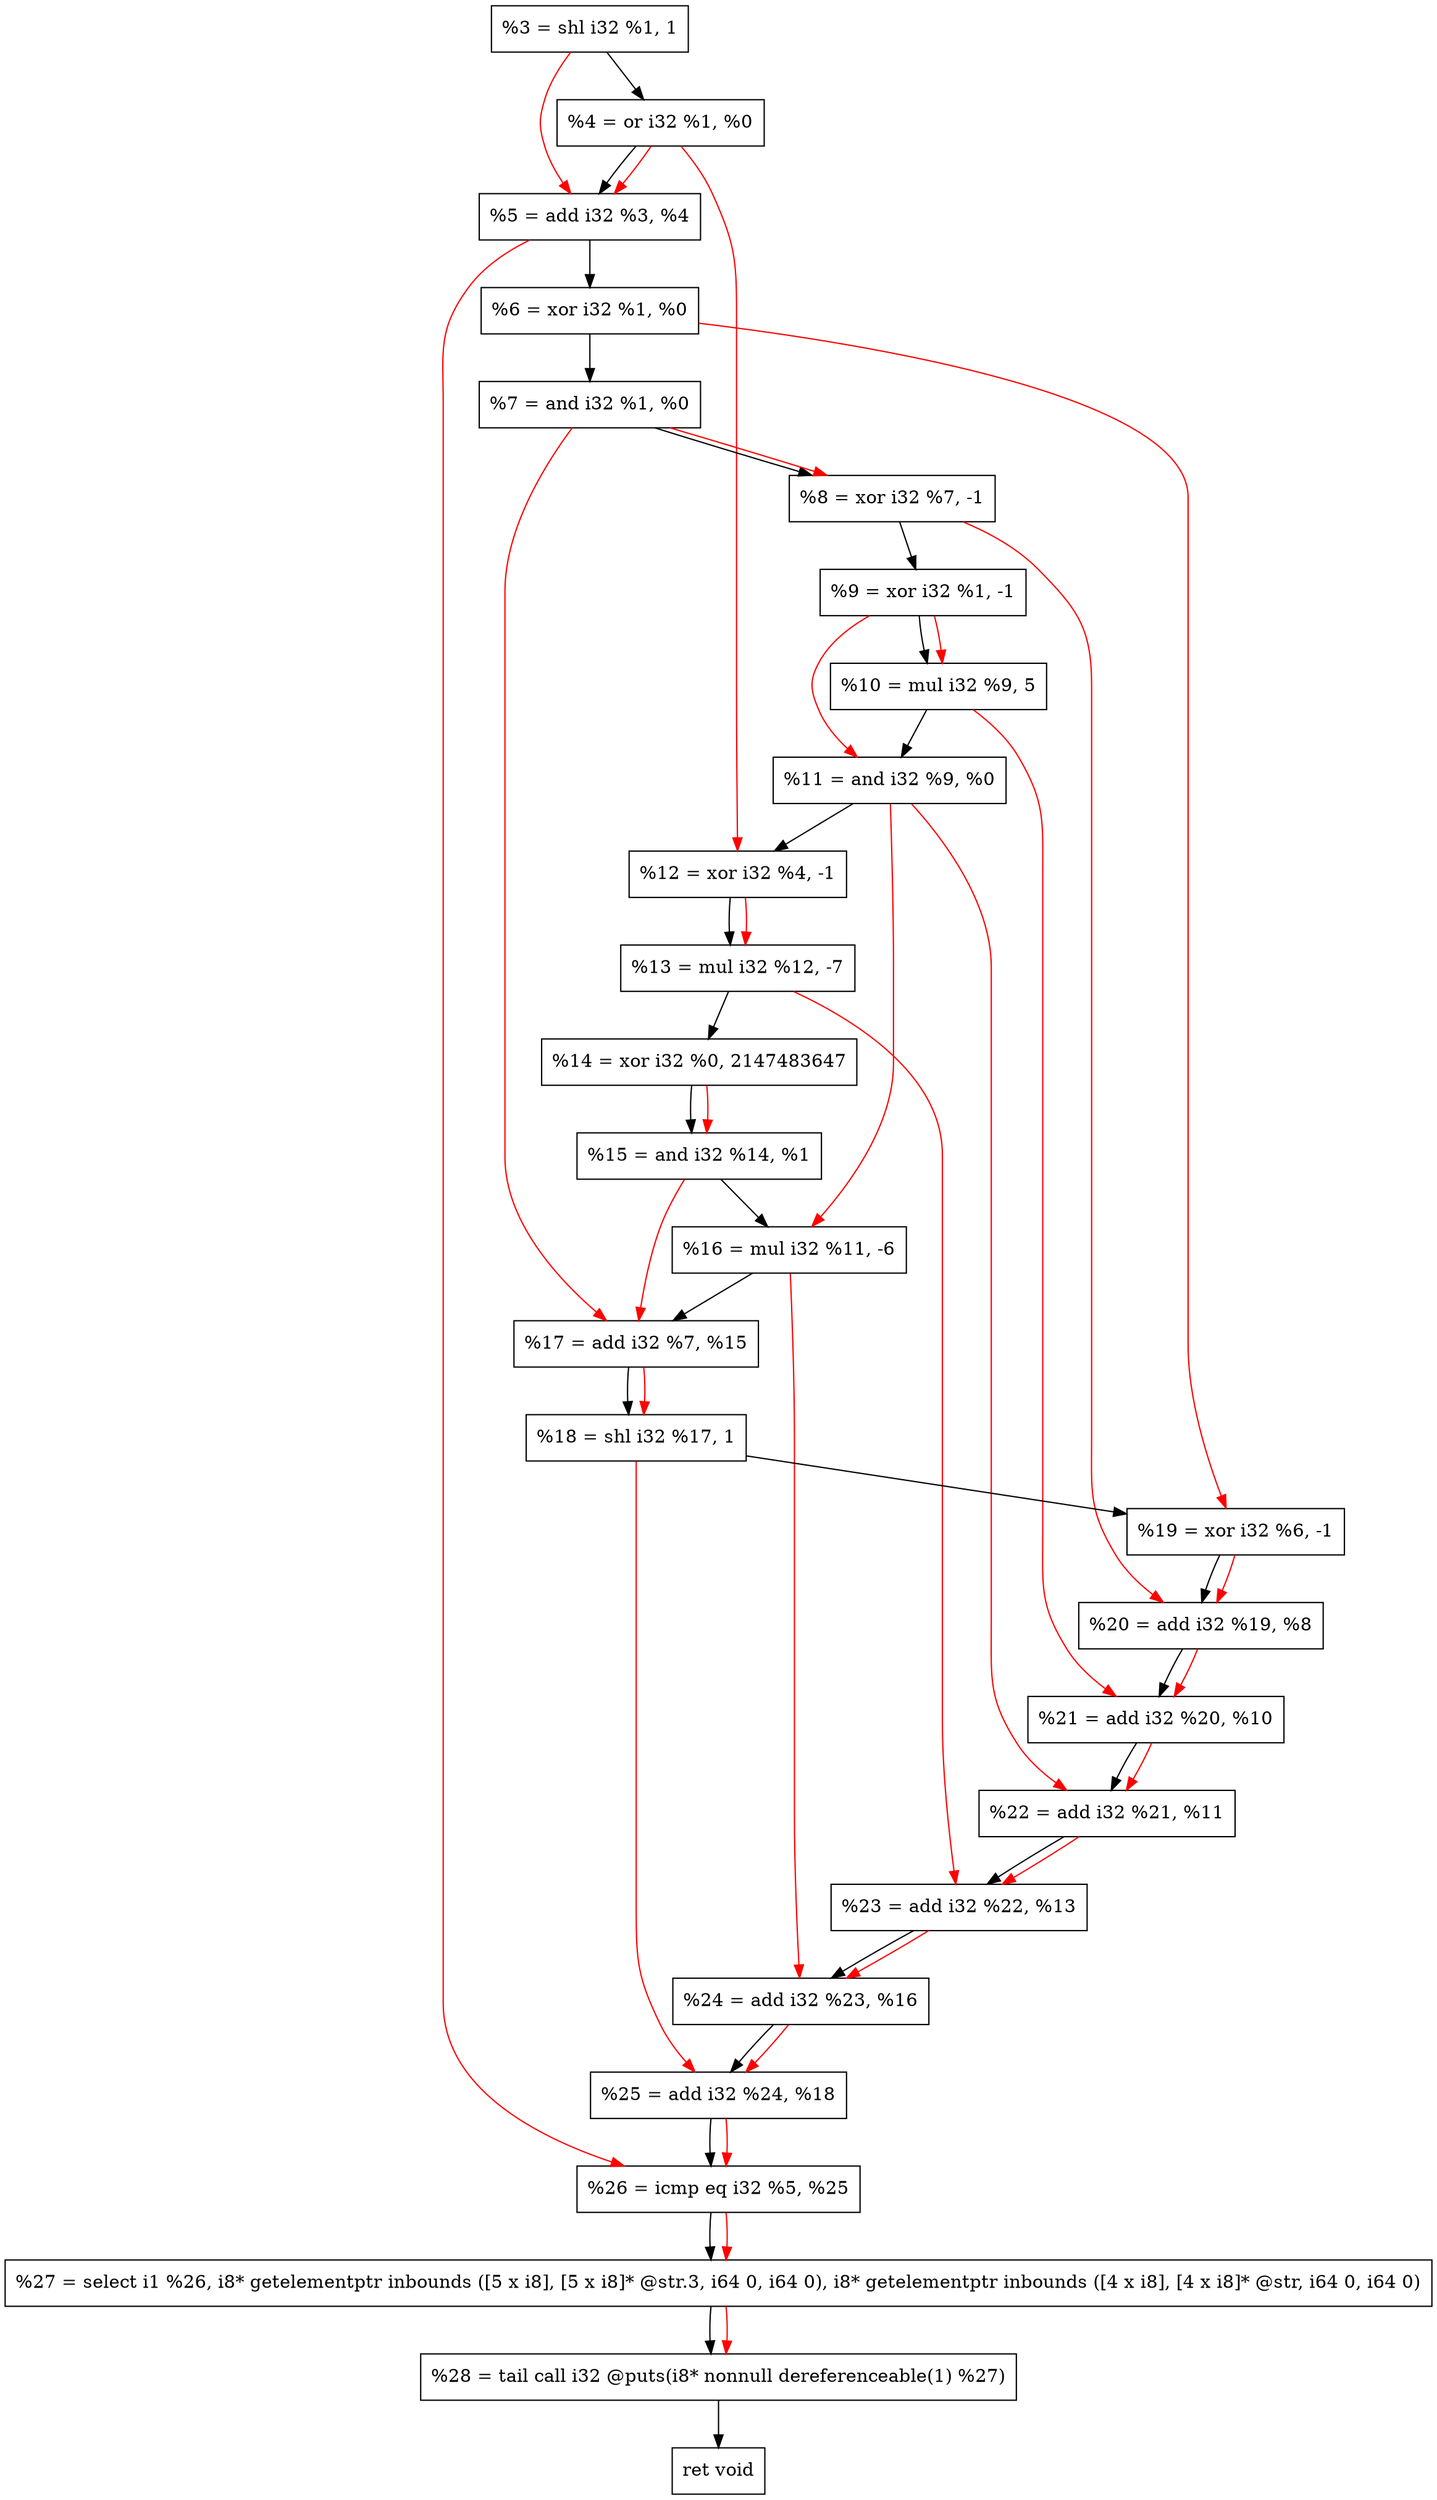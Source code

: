 digraph "DFG for'crackme' function" {
	Node0x12c9b80[shape=record, label="  %3 = shl i32 %1, 1"];
	Node0x12c9bf0[shape=record, label="  %4 = or i32 %1, %0"];
	Node0x12c9cb0[shape=record, label="  %5 = add i32 %3, %4"];
	Node0x12c9d20[shape=record, label="  %6 = xor i32 %1, %0"];
	Node0x12c9d90[shape=record, label="  %7 = and i32 %1, %0"];
	Node0x12c9e00[shape=record, label="  %8 = xor i32 %7, -1"];
	Node0x12c9e70[shape=record, label="  %9 = xor i32 %1, -1"];
	Node0x12c9f10[shape=record, label="  %10 = mul i32 %9, 5"];
	Node0x12c9f80[shape=record, label="  %11 = and i32 %9, %0"];
	Node0x12c9ff0[shape=record, label="  %12 = xor i32 %4, -1"];
	Node0x12ca090[shape=record, label="  %13 = mul i32 %12, -7"];
	Node0x12ca130[shape=record, label="  %14 = xor i32 %0, 2147483647"];
	Node0x12ca1a0[shape=record, label="  %15 = and i32 %14, %1"];
	Node0x12ca240[shape=record, label="  %16 = mul i32 %11, -6"];
	Node0x12ca2b0[shape=record, label="  %17 = add i32 %7, %15"];
	Node0x12ca320[shape=record, label="  %18 = shl i32 %17, 1"];
	Node0x12ca390[shape=record, label="  %19 = xor i32 %6, -1"];
	Node0x12ca400[shape=record, label="  %20 = add i32 %19, %8"];
	Node0x12ca470[shape=record, label="  %21 = add i32 %20, %10"];
	Node0x12ca4e0[shape=record, label="  %22 = add i32 %21, %11"];
	Node0x12ca550[shape=record, label="  %23 = add i32 %22, %13"];
	Node0x12ca5c0[shape=record, label="  %24 = add i32 %23, %16"];
	Node0x12ca630[shape=record, label="  %25 = add i32 %24, %18"];
	Node0x12ca6a0[shape=record, label="  %26 = icmp eq i32 %5, %25"];
	Node0x126a268[shape=record, label="  %27 = select i1 %26, i8* getelementptr inbounds ([5 x i8], [5 x i8]* @str.3, i64 0, i64 0), i8* getelementptr inbounds ([4 x i8], [4 x i8]* @str, i64 0, i64 0)"];
	Node0x12cab40[shape=record, label="  %28 = tail call i32 @puts(i8* nonnull dereferenceable(1) %27)"];
	Node0x12cab90[shape=record, label="  ret void"];
	Node0x12c9b80 -> Node0x12c9bf0;
	Node0x12c9bf0 -> Node0x12c9cb0;
	Node0x12c9cb0 -> Node0x12c9d20;
	Node0x12c9d20 -> Node0x12c9d90;
	Node0x12c9d90 -> Node0x12c9e00;
	Node0x12c9e00 -> Node0x12c9e70;
	Node0x12c9e70 -> Node0x12c9f10;
	Node0x12c9f10 -> Node0x12c9f80;
	Node0x12c9f80 -> Node0x12c9ff0;
	Node0x12c9ff0 -> Node0x12ca090;
	Node0x12ca090 -> Node0x12ca130;
	Node0x12ca130 -> Node0x12ca1a0;
	Node0x12ca1a0 -> Node0x12ca240;
	Node0x12ca240 -> Node0x12ca2b0;
	Node0x12ca2b0 -> Node0x12ca320;
	Node0x12ca320 -> Node0x12ca390;
	Node0x12ca390 -> Node0x12ca400;
	Node0x12ca400 -> Node0x12ca470;
	Node0x12ca470 -> Node0x12ca4e0;
	Node0x12ca4e0 -> Node0x12ca550;
	Node0x12ca550 -> Node0x12ca5c0;
	Node0x12ca5c0 -> Node0x12ca630;
	Node0x12ca630 -> Node0x12ca6a0;
	Node0x12ca6a0 -> Node0x126a268;
	Node0x126a268 -> Node0x12cab40;
	Node0x12cab40 -> Node0x12cab90;
edge [color=red]
	Node0x12c9b80 -> Node0x12c9cb0;
	Node0x12c9bf0 -> Node0x12c9cb0;
	Node0x12c9d90 -> Node0x12c9e00;
	Node0x12c9e70 -> Node0x12c9f10;
	Node0x12c9e70 -> Node0x12c9f80;
	Node0x12c9bf0 -> Node0x12c9ff0;
	Node0x12c9ff0 -> Node0x12ca090;
	Node0x12ca130 -> Node0x12ca1a0;
	Node0x12c9f80 -> Node0x12ca240;
	Node0x12c9d90 -> Node0x12ca2b0;
	Node0x12ca1a0 -> Node0x12ca2b0;
	Node0x12ca2b0 -> Node0x12ca320;
	Node0x12c9d20 -> Node0x12ca390;
	Node0x12ca390 -> Node0x12ca400;
	Node0x12c9e00 -> Node0x12ca400;
	Node0x12ca400 -> Node0x12ca470;
	Node0x12c9f10 -> Node0x12ca470;
	Node0x12ca470 -> Node0x12ca4e0;
	Node0x12c9f80 -> Node0x12ca4e0;
	Node0x12ca4e0 -> Node0x12ca550;
	Node0x12ca090 -> Node0x12ca550;
	Node0x12ca550 -> Node0x12ca5c0;
	Node0x12ca240 -> Node0x12ca5c0;
	Node0x12ca5c0 -> Node0x12ca630;
	Node0x12ca320 -> Node0x12ca630;
	Node0x12c9cb0 -> Node0x12ca6a0;
	Node0x12ca630 -> Node0x12ca6a0;
	Node0x12ca6a0 -> Node0x126a268;
	Node0x126a268 -> Node0x12cab40;
}
